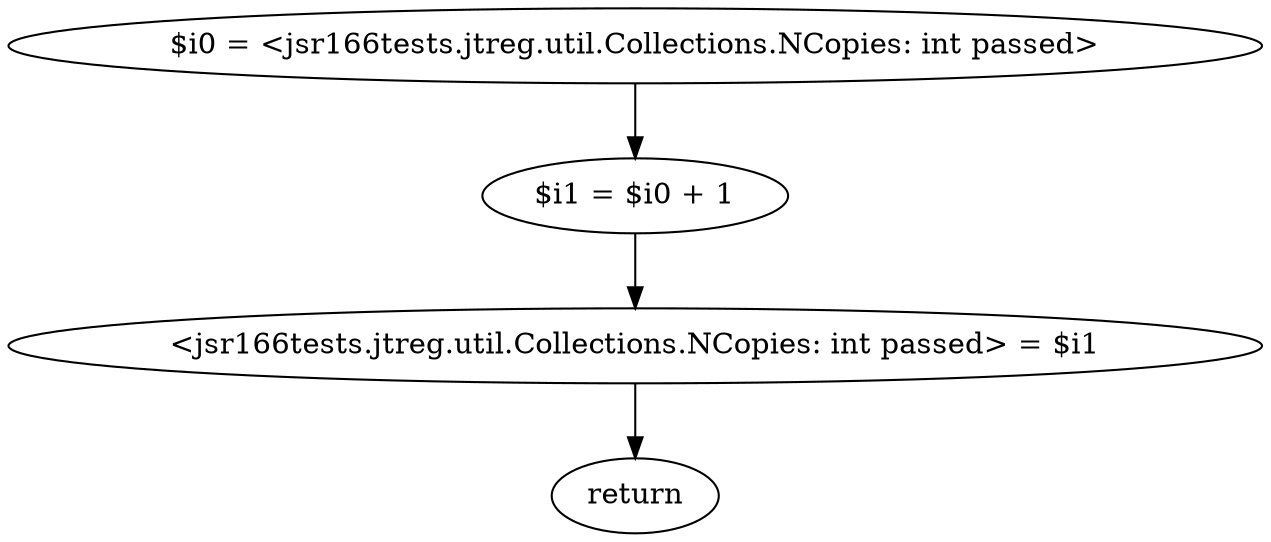digraph "unitGraph" {
    "$i0 = <jsr166tests.jtreg.util.Collections.NCopies: int passed>"
    "$i1 = $i0 + 1"
    "<jsr166tests.jtreg.util.Collections.NCopies: int passed> = $i1"
    "return"
    "$i0 = <jsr166tests.jtreg.util.Collections.NCopies: int passed>"->"$i1 = $i0 + 1";
    "$i1 = $i0 + 1"->"<jsr166tests.jtreg.util.Collections.NCopies: int passed> = $i1";
    "<jsr166tests.jtreg.util.Collections.NCopies: int passed> = $i1"->"return";
}
